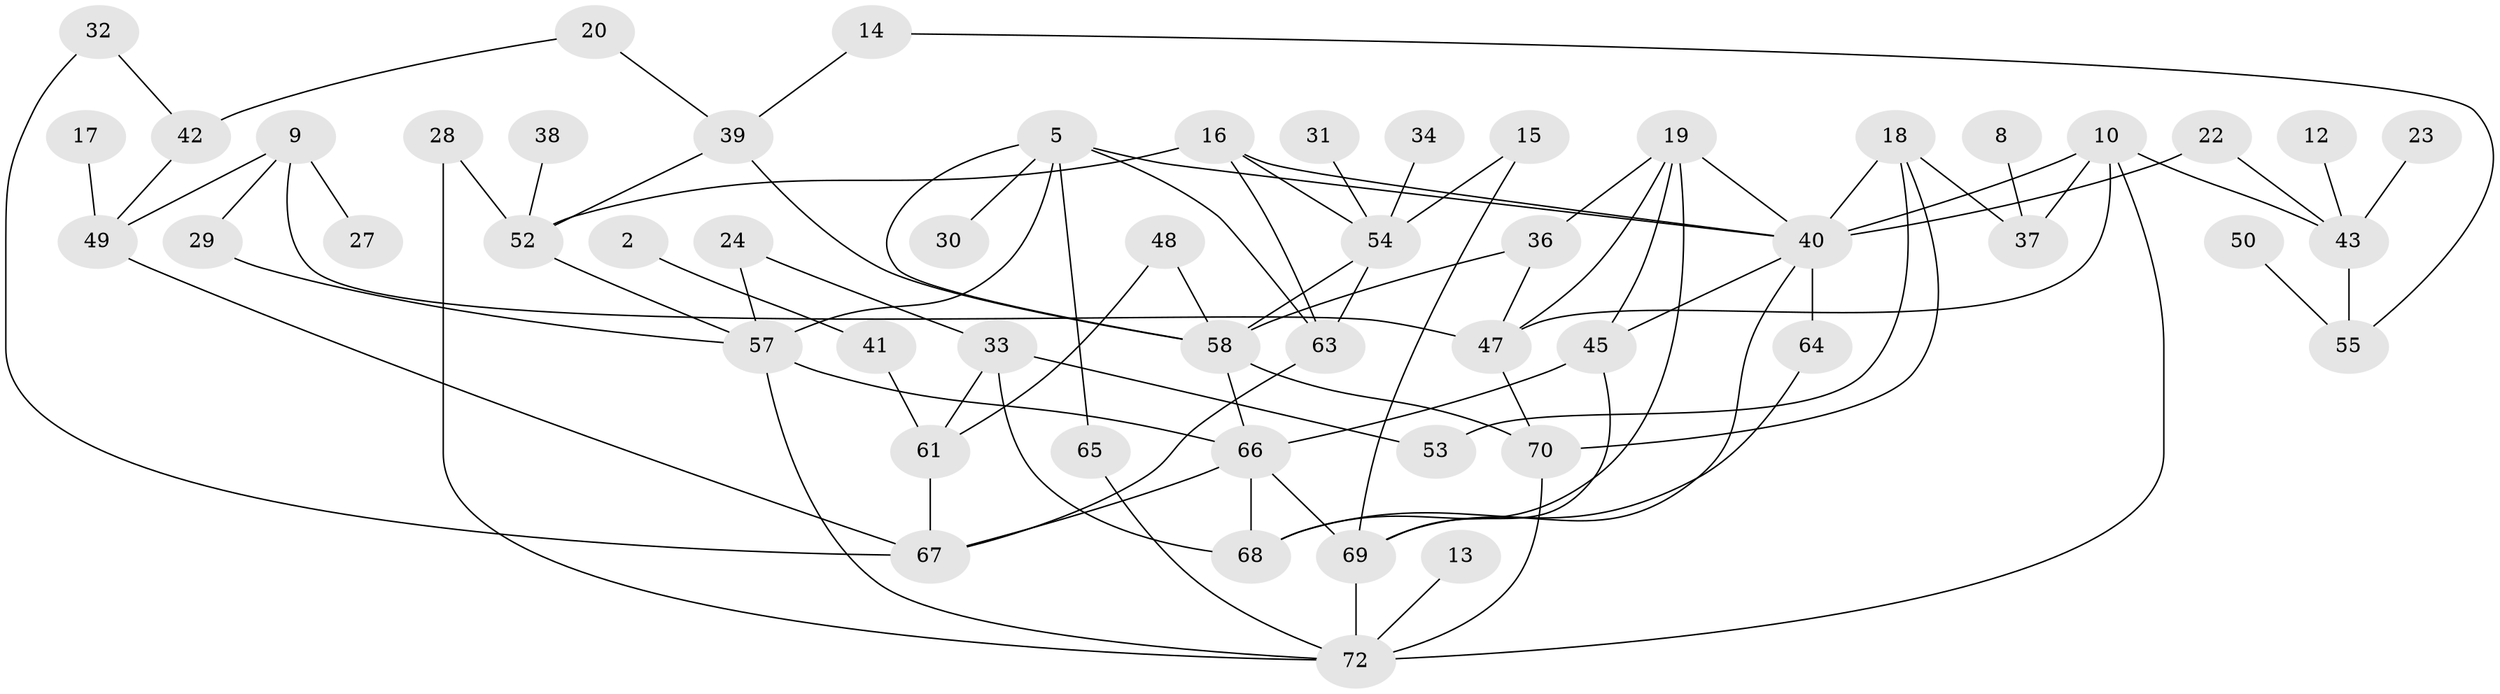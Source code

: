 // original degree distribution, {1: 0.20833333333333334, 0: 0.1111111111111111, 2: 0.2777777777777778, 6: 0.013888888888888888, 3: 0.20833333333333334, 5: 0.041666666666666664, 4: 0.1388888888888889}
// Generated by graph-tools (version 1.1) at 2025/49/03/09/25 03:49:10]
// undirected, 54 vertices, 88 edges
graph export_dot {
graph [start="1"]
  node [color=gray90,style=filled];
  2;
  5;
  8;
  9;
  10;
  12;
  13;
  14;
  15;
  16;
  17;
  18;
  19;
  20;
  22;
  23;
  24;
  27;
  28;
  29;
  30;
  31;
  32;
  33;
  34;
  36;
  37;
  38;
  39;
  40;
  41;
  42;
  43;
  45;
  47;
  48;
  49;
  50;
  52;
  53;
  54;
  55;
  57;
  58;
  61;
  63;
  64;
  65;
  66;
  67;
  68;
  69;
  70;
  72;
  2 -- 41 [weight=1.0];
  5 -- 30 [weight=1.0];
  5 -- 40 [weight=1.0];
  5 -- 57 [weight=1.0];
  5 -- 58 [weight=1.0];
  5 -- 63 [weight=1.0];
  5 -- 65 [weight=1.0];
  8 -- 37 [weight=1.0];
  9 -- 27 [weight=1.0];
  9 -- 29 [weight=1.0];
  9 -- 47 [weight=1.0];
  9 -- 49 [weight=1.0];
  10 -- 37 [weight=1.0];
  10 -- 40 [weight=1.0];
  10 -- 43 [weight=1.0];
  10 -- 47 [weight=1.0];
  10 -- 72 [weight=1.0];
  12 -- 43 [weight=1.0];
  13 -- 72 [weight=1.0];
  14 -- 39 [weight=1.0];
  14 -- 55 [weight=1.0];
  15 -- 54 [weight=1.0];
  15 -- 69 [weight=1.0];
  16 -- 40 [weight=1.0];
  16 -- 52 [weight=1.0];
  16 -- 54 [weight=1.0];
  16 -- 63 [weight=1.0];
  17 -- 49 [weight=1.0];
  18 -- 37 [weight=1.0];
  18 -- 40 [weight=1.0];
  18 -- 53 [weight=1.0];
  18 -- 70 [weight=1.0];
  19 -- 36 [weight=1.0];
  19 -- 40 [weight=1.0];
  19 -- 45 [weight=1.0];
  19 -- 47 [weight=1.0];
  19 -- 68 [weight=1.0];
  20 -- 39 [weight=1.0];
  20 -- 42 [weight=1.0];
  22 -- 40 [weight=1.0];
  22 -- 43 [weight=1.0];
  23 -- 43 [weight=1.0];
  24 -- 33 [weight=1.0];
  24 -- 57 [weight=1.0];
  28 -- 52 [weight=1.0];
  28 -- 72 [weight=1.0];
  29 -- 57 [weight=1.0];
  31 -- 54 [weight=1.0];
  32 -- 42 [weight=1.0];
  32 -- 67 [weight=1.0];
  33 -- 53 [weight=1.0];
  33 -- 61 [weight=1.0];
  33 -- 68 [weight=1.0];
  34 -- 54 [weight=1.0];
  36 -- 47 [weight=1.0];
  36 -- 58 [weight=1.0];
  38 -- 52 [weight=1.0];
  39 -- 52 [weight=1.0];
  39 -- 58 [weight=1.0];
  40 -- 45 [weight=1.0];
  40 -- 64 [weight=2.0];
  40 -- 69 [weight=1.0];
  41 -- 61 [weight=1.0];
  42 -- 49 [weight=1.0];
  43 -- 55 [weight=1.0];
  45 -- 66 [weight=1.0];
  45 -- 69 [weight=1.0];
  47 -- 70 [weight=1.0];
  48 -- 58 [weight=1.0];
  48 -- 61 [weight=1.0];
  49 -- 67 [weight=1.0];
  50 -- 55 [weight=1.0];
  52 -- 57 [weight=1.0];
  54 -- 58 [weight=1.0];
  54 -- 63 [weight=1.0];
  57 -- 66 [weight=1.0];
  57 -- 72 [weight=1.0];
  58 -- 66 [weight=1.0];
  58 -- 70 [weight=1.0];
  61 -- 67 [weight=1.0];
  63 -- 67 [weight=1.0];
  64 -- 68 [weight=1.0];
  65 -- 72 [weight=1.0];
  66 -- 67 [weight=1.0];
  66 -- 68 [weight=1.0];
  66 -- 69 [weight=1.0];
  69 -- 72 [weight=1.0];
  70 -- 72 [weight=1.0];
}
